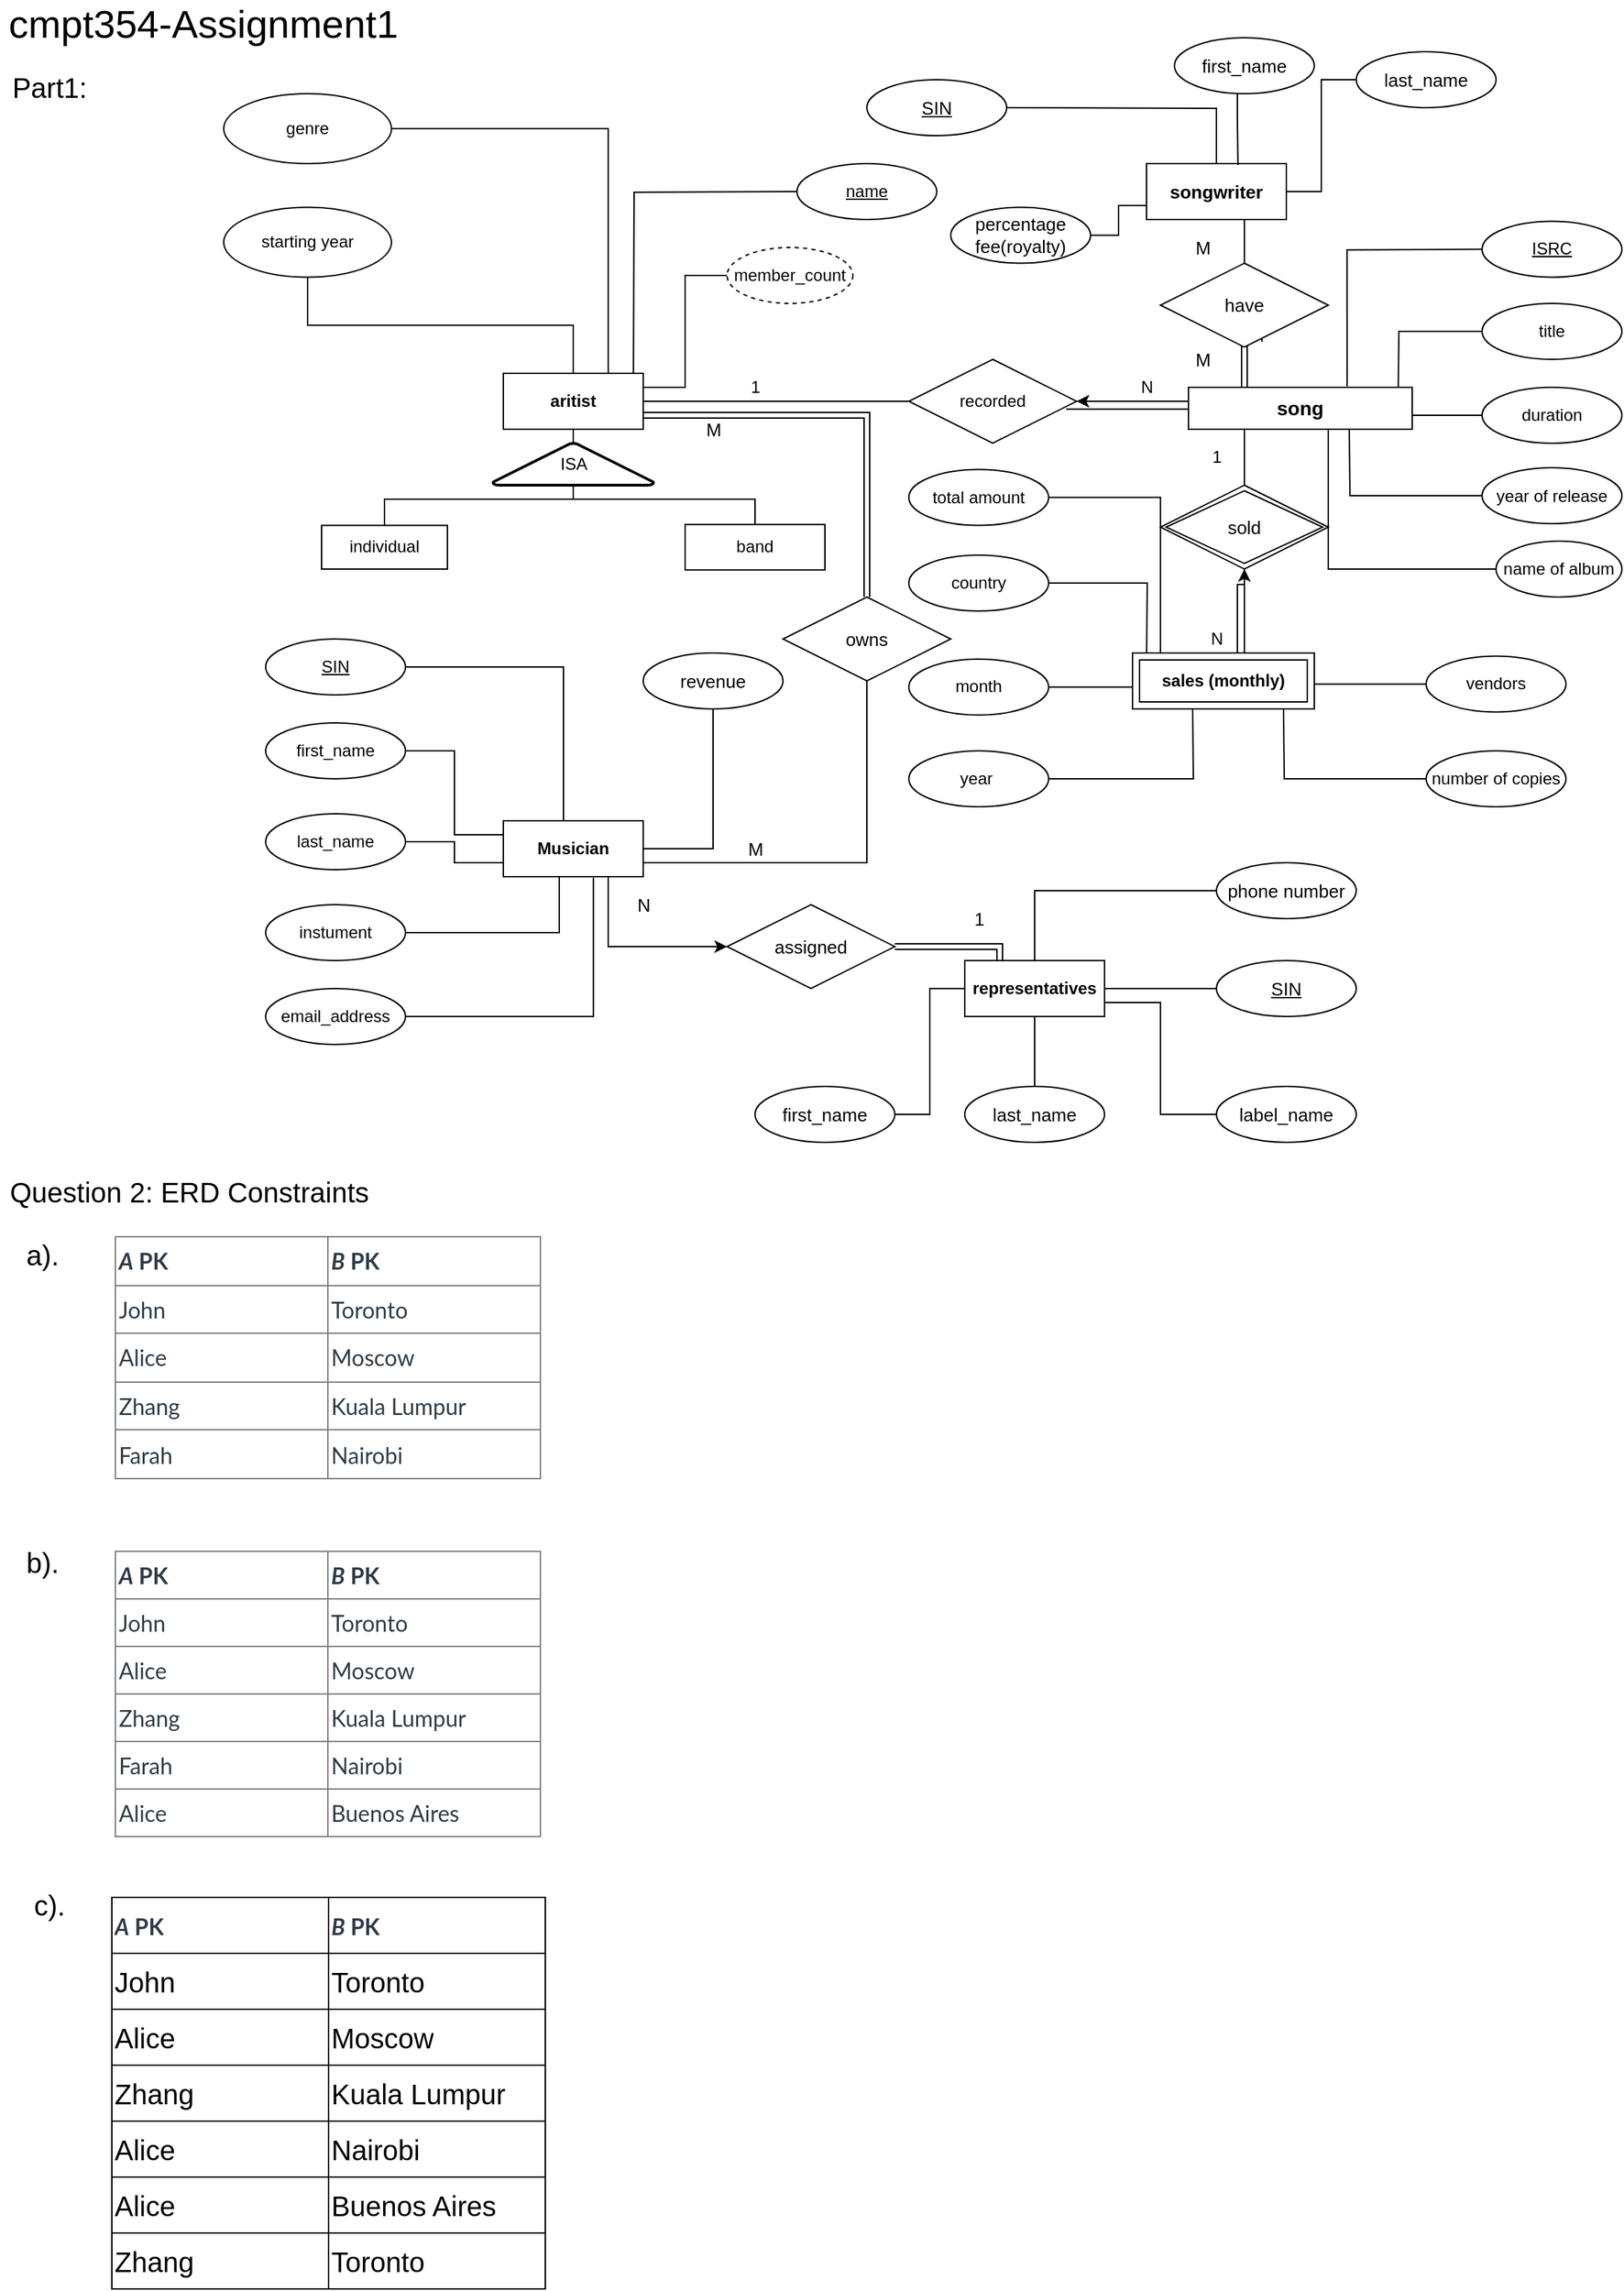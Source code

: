 <mxfile version="14.7.6" type="github">
  <diagram id="r_O1RaxWrrtH8uqQ30q3" name="Page-1">
    <mxGraphModel dx="1420" dy="620" grid="1" gridSize="10" guides="1" tooltips="1" connect="1" arrows="1" fold="1" page="0" pageScale="1" pageWidth="2339" pageHeight="3300" math="0" shadow="0">
      <root>
        <mxCell id="0" />
        <mxCell id="1" parent="0" />
        <mxCell id="qTKSmP5WqX47_2fig1QB-1" style="edgeStyle=orthogonalEdgeStyle;rounded=0;orthogonalLoop=1;jettySize=auto;html=1;exitX=0.5;exitY=1;exitDx=0;exitDy=0;endArrow=none;endFill=0;" edge="1" parent="1">
          <mxGeometry relative="1" as="geometry">
            <mxPoint x="570" y="140" as="sourcePoint" />
            <mxPoint x="453" y="280" as="targetPoint" />
          </mxGeometry>
        </mxCell>
        <mxCell id="ZQmBFMAHCiKAutRS2xqe-23" style="edgeStyle=orthogonalEdgeStyle;rounded=0;orthogonalLoop=1;jettySize=auto;html=1;exitX=0.5;exitY=1;exitDx=0;exitDy=0;entryX=0.5;entryY=0;entryDx=0;entryDy=0;endArrow=none;endFill=0;" parent="1" source="ZQmBFMAHCiKAutRS2xqe-4" target="ZQmBFMAHCiKAutRS2xqe-6" edge="1">
          <mxGeometry relative="1" as="geometry" />
        </mxCell>
        <mxCell id="ZQmBFMAHCiKAutRS2xqe-4" value="starting year" style="ellipse;whiteSpace=wrap;html=1;" parent="1" vertex="1">
          <mxGeometry x="160" y="151.25" width="120" height="50" as="geometry" />
        </mxCell>
        <mxCell id="ZQmBFMAHCiKAutRS2xqe-56" style="edgeStyle=orthogonalEdgeStyle;rounded=0;orthogonalLoop=1;jettySize=auto;html=1;entryX=0.75;entryY=0;entryDx=0;entryDy=0;endArrow=none;endFill=0;" parent="1" source="ZQmBFMAHCiKAutRS2xqe-5" target="ZQmBFMAHCiKAutRS2xqe-6" edge="1">
          <mxGeometry relative="1" as="geometry" />
        </mxCell>
        <mxCell id="ZQmBFMAHCiKAutRS2xqe-5" value="genre" style="ellipse;whiteSpace=wrap;html=1;" parent="1" vertex="1">
          <mxGeometry x="160" y="70" width="120" height="50" as="geometry" />
        </mxCell>
        <mxCell id="qTKSmP5WqX47_2fig1QB-36" style="edgeStyle=orthogonalEdgeStyle;rounded=0;orthogonalLoop=1;jettySize=auto;html=1;entryX=0;entryY=0.5;entryDx=0;entryDy=0;startArrow=none;startFill=0;endArrow=none;endFill=0;" edge="1" parent="1" source="ZQmBFMAHCiKAutRS2xqe-6" target="ZQmBFMAHCiKAutRS2xqe-8">
          <mxGeometry relative="1" as="geometry">
            <Array as="points">
              <mxPoint x="490" y="280" />
              <mxPoint x="490" y="200" />
            </Array>
          </mxGeometry>
        </mxCell>
        <mxCell id="qTKSmP5WqX47_2fig1QB-62" style="edgeStyle=orthogonalEdgeStyle;rounded=0;orthogonalLoop=1;jettySize=auto;html=1;entryX=0;entryY=0.5;entryDx=0;entryDy=0;startArrow=none;startFill=0;endArrow=none;endFill=0;" edge="1" parent="1" source="ZQmBFMAHCiKAutRS2xqe-6">
          <mxGeometry relative="1" as="geometry">
            <mxPoint x="650" y="290" as="targetPoint" />
          </mxGeometry>
        </mxCell>
        <mxCell id="ZQmBFMAHCiKAutRS2xqe-6" value="&lt;b&gt;aritist&lt;/b&gt;" style="whiteSpace=wrap;html=1;align=center;" parent="1" vertex="1">
          <mxGeometry x="360" y="270" width="100" height="40" as="geometry" />
        </mxCell>
        <mxCell id="ZQmBFMAHCiKAutRS2xqe-8" value="member_count" style="ellipse;whiteSpace=wrap;html=1;align=center;dashed=1;" parent="1" vertex="1">
          <mxGeometry x="520" y="180" width="90" height="40" as="geometry" />
        </mxCell>
        <mxCell id="ZQmBFMAHCiKAutRS2xqe-38" style="edgeStyle=orthogonalEdgeStyle;rounded=0;orthogonalLoop=1;jettySize=auto;html=1;exitX=0;exitY=0.5;exitDx=0;exitDy=0;endArrow=none;endFill=0;" parent="1" source="ZQmBFMAHCiKAutRS2xqe-17" edge="1">
          <mxGeometry relative="1" as="geometry">
            <mxPoint x="370" y="620" as="targetPoint" />
          </mxGeometry>
        </mxCell>
        <mxCell id="qTKSmP5WqX47_2fig1QB-56" style="edgeStyle=orthogonalEdgeStyle;rounded=0;orthogonalLoop=1;jettySize=auto;html=1;entryX=0.5;entryY=1;entryDx=0;entryDy=0;startArrow=none;startFill=0;endArrow=none;endFill=0;" edge="1" parent="1" source="ZQmBFMAHCiKAutRS2xqe-17" target="qTKSmP5WqX47_2fig1QB-257">
          <mxGeometry relative="1" as="geometry">
            <mxPoint x="547.5" y="540" as="targetPoint" />
            <Array as="points">
              <mxPoint x="510" y="610" />
            </Array>
          </mxGeometry>
        </mxCell>
        <mxCell id="qTKSmP5WqX47_2fig1QB-250" style="edgeStyle=orthogonalEdgeStyle;rounded=0;orthogonalLoop=1;jettySize=auto;html=1;exitX=1;exitY=0.75;exitDx=0;exitDy=0;entryX=0.5;entryY=1;entryDx=0;entryDy=0;fontSize=13;startArrow=none;startFill=0;endArrow=none;endFill=0;" edge="1" parent="1" source="ZQmBFMAHCiKAutRS2xqe-17" target="qTKSmP5WqX47_2fig1QB-249">
          <mxGeometry relative="1" as="geometry" />
        </mxCell>
        <mxCell id="ZQmBFMAHCiKAutRS2xqe-17" value="&lt;b&gt;Musician&lt;/b&gt;" style="whiteSpace=wrap;html=1;align=center;" parent="1" vertex="1">
          <mxGeometry x="360" y="590" width="100" height="40" as="geometry" />
        </mxCell>
        <mxCell id="ZQmBFMAHCiKAutRS2xqe-28" style="edgeStyle=orthogonalEdgeStyle;rounded=0;orthogonalLoop=1;jettySize=auto;html=1;exitX=1;exitY=0.5;exitDx=0;exitDy=0;endArrow=none;endFill=0;entryX=0.5;entryY=0;entryDx=0;entryDy=0;" parent="1" target="ZQmBFMAHCiKAutRS2xqe-17" edge="1">
          <mxGeometry relative="1" as="geometry">
            <mxPoint x="390" y="580" as="targetPoint" />
            <Array as="points">
              <mxPoint x="403" y="480" />
              <mxPoint x="403" y="590" />
            </Array>
            <mxPoint x="290" y="480" as="sourcePoint" />
          </mxGeometry>
        </mxCell>
        <mxCell id="ZQmBFMAHCiKAutRS2xqe-33" style="edgeStyle=orthogonalEdgeStyle;rounded=0;orthogonalLoop=1;jettySize=auto;html=1;exitX=1;exitY=0.5;exitDx=0;exitDy=0;endArrow=none;endFill=0;entryX=0;entryY=0.5;entryDx=0;entryDy=0;" parent="1" source="ZQmBFMAHCiKAutRS2xqe-29" target="ZQmBFMAHCiKAutRS2xqe-17" edge="1">
          <mxGeometry relative="1" as="geometry">
            <mxPoint x="350" y="610" as="targetPoint" />
            <Array as="points">
              <mxPoint x="325" y="540" />
              <mxPoint x="325" y="600" />
              <mxPoint x="360" y="600" />
            </Array>
          </mxGeometry>
        </mxCell>
        <mxCell id="ZQmBFMAHCiKAutRS2xqe-29" value="first_name" style="ellipse;whiteSpace=wrap;html=1;align=center;" parent="1" vertex="1">
          <mxGeometry x="190" y="520" width="100" height="40" as="geometry" />
        </mxCell>
        <mxCell id="ZQmBFMAHCiKAutRS2xqe-39" style="edgeStyle=orthogonalEdgeStyle;rounded=0;orthogonalLoop=1;jettySize=auto;html=1;endArrow=none;endFill=0;entryX=0;entryY=0.75;entryDx=0;entryDy=0;" parent="1" source="ZQmBFMAHCiKAutRS2xqe-30" target="ZQmBFMAHCiKAutRS2xqe-17" edge="1">
          <mxGeometry relative="1" as="geometry">
            <mxPoint x="320" y="640" as="targetPoint" />
          </mxGeometry>
        </mxCell>
        <mxCell id="ZQmBFMAHCiKAutRS2xqe-30" value="last_name" style="ellipse;whiteSpace=wrap;html=1;align=center;" parent="1" vertex="1">
          <mxGeometry x="190" y="585" width="100" height="40" as="geometry" />
        </mxCell>
        <mxCell id="ZQmBFMAHCiKAutRS2xqe-40" style="edgeStyle=orthogonalEdgeStyle;rounded=0;orthogonalLoop=1;jettySize=auto;html=1;entryX=0.4;entryY=1;entryDx=0;entryDy=0;entryPerimeter=0;endArrow=none;endFill=0;" parent="1" source="ZQmBFMAHCiKAutRS2xqe-31" target="ZQmBFMAHCiKAutRS2xqe-17" edge="1">
          <mxGeometry relative="1" as="geometry" />
        </mxCell>
        <mxCell id="ZQmBFMAHCiKAutRS2xqe-31" value="instument" style="ellipse;whiteSpace=wrap;html=1;align=center;" parent="1" vertex="1">
          <mxGeometry x="190" y="650" width="100" height="40" as="geometry" />
        </mxCell>
        <mxCell id="ZQmBFMAHCiKAutRS2xqe-41" style="rounded=0;orthogonalLoop=1;jettySize=auto;html=1;exitX=1;exitY=0.5;exitDx=0;exitDy=0;endArrow=none;endFill=0;entryX=0.644;entryY=1.02;entryDx=0;entryDy=0;entryPerimeter=0;edgeStyle=orthogonalEdgeStyle;" parent="1" source="ZQmBFMAHCiKAutRS2xqe-32" target="ZQmBFMAHCiKAutRS2xqe-17" edge="1">
          <mxGeometry relative="1" as="geometry">
            <mxPoint x="450" y="670" as="targetPoint" />
          </mxGeometry>
        </mxCell>
        <mxCell id="ZQmBFMAHCiKAutRS2xqe-32" value="email_address" style="ellipse;whiteSpace=wrap;html=1;align=center;" parent="1" vertex="1">
          <mxGeometry x="190" y="710" width="100" height="40" as="geometry" />
        </mxCell>
        <mxCell id="qTKSmP5WqX47_2fig1QB-7" value="SIN" style="ellipse;whiteSpace=wrap;html=1;align=center;fontStyle=4;" vertex="1" parent="1">
          <mxGeometry x="190" y="460" width="100" height="40" as="geometry" />
        </mxCell>
        <mxCell id="qTKSmP5WqX47_2fig1QB-9" value="name" style="ellipse;whiteSpace=wrap;html=1;align=center;fontStyle=4;" vertex="1" parent="1">
          <mxGeometry x="570" y="120" width="100" height="40" as="geometry" />
        </mxCell>
        <mxCell id="qTKSmP5WqX47_2fig1QB-10" style="edgeStyle=orthogonalEdgeStyle;rounded=0;orthogonalLoop=1;jettySize=auto;html=1;exitX=0.5;exitY=1;exitDx=0;exitDy=0;endArrow=none;endFill=0;" edge="1" parent="1">
          <mxGeometry relative="1" as="geometry">
            <mxPoint x="550" y="420" as="sourcePoint" />
            <mxPoint x="550" y="420" as="targetPoint" />
          </mxGeometry>
        </mxCell>
        <mxCell id="qTKSmP5WqX47_2fig1QB-37" style="edgeStyle=orthogonalEdgeStyle;rounded=0;orthogonalLoop=1;jettySize=auto;html=1;exitX=0.5;exitY=0;exitDx=0;exitDy=0;entryX=0.5;entryY=1;entryDx=0;entryDy=0;startArrow=none;startFill=0;endArrow=none;endFill=0;" edge="1" parent="1" source="qTKSmP5WqX47_2fig1QB-40" target="ZQmBFMAHCiKAutRS2xqe-6">
          <mxGeometry relative="1" as="geometry" />
        </mxCell>
        <mxCell id="qTKSmP5WqX47_2fig1QB-20" value="individual" style="whiteSpace=wrap;html=1;align=center;" vertex="1" parent="1">
          <mxGeometry x="230" y="378.75" width="90" height="31.25" as="geometry" />
        </mxCell>
        <mxCell id="qTKSmP5WqX47_2fig1QB-39" style="edgeStyle=orthogonalEdgeStyle;rounded=0;orthogonalLoop=1;jettySize=auto;html=1;exitX=0.5;exitY=0;exitDx=0;exitDy=0;startArrow=none;startFill=0;endArrow=none;endFill=0;" edge="1" parent="1" source="qTKSmP5WqX47_2fig1QB-21">
          <mxGeometry relative="1" as="geometry">
            <mxPoint x="410" y="310" as="targetPoint" />
            <Array as="points">
              <mxPoint x="540" y="360" />
              <mxPoint x="410" y="360" />
            </Array>
          </mxGeometry>
        </mxCell>
        <mxCell id="qTKSmP5WqX47_2fig1QB-21" value="band" style="whiteSpace=wrap;html=1;align=center;" vertex="1" parent="1">
          <mxGeometry x="490" y="378.13" width="100" height="32.5" as="geometry" />
        </mxCell>
        <mxCell id="qTKSmP5WqX47_2fig1QB-40" value="ISA" style="strokeWidth=2;html=1;shape=mxgraph.flowchart.extract_or_measurement;whiteSpace=wrap;" vertex="1" parent="1">
          <mxGeometry x="352.5" y="320" width="115" height="30" as="geometry" />
        </mxCell>
        <mxCell id="qTKSmP5WqX47_2fig1QB-41" value="" style="edgeStyle=orthogonalEdgeStyle;rounded=0;orthogonalLoop=1;jettySize=auto;html=1;exitX=0.5;exitY=0;exitDx=0;exitDy=0;entryX=0.5;entryY=1;entryDx=0;entryDy=0;startArrow=none;startFill=0;endArrow=none;endFill=0;" edge="1" parent="1" source="qTKSmP5WqX47_2fig1QB-20" target="qTKSmP5WqX47_2fig1QB-40">
          <mxGeometry relative="1" as="geometry">
            <mxPoint x="245" y="365" as="sourcePoint" />
            <mxPoint x="410" y="310" as="targetPoint" />
            <Array as="points">
              <mxPoint x="275" y="360" />
              <mxPoint x="410" y="360" />
            </Array>
          </mxGeometry>
        </mxCell>
        <mxCell id="qTKSmP5WqX47_2fig1QB-47" style="edgeStyle=orthogonalEdgeStyle;shape=link;rounded=0;orthogonalLoop=1;jettySize=auto;html=1;exitX=0.5;exitY=1;exitDx=0;exitDy=0;startArrow=none;startFill=0;endArrow=none;endFill=0;" edge="1" parent="1" source="qTKSmP5WqX47_2fig1QB-20" target="qTKSmP5WqX47_2fig1QB-20">
          <mxGeometry relative="1" as="geometry" />
        </mxCell>
        <mxCell id="qTKSmP5WqX47_2fig1QB-68" style="edgeStyle=orthogonalEdgeStyle;rounded=0;orthogonalLoop=1;jettySize=auto;html=1;entryX=1;entryY=0.5;entryDx=0;entryDy=0;startArrow=none;startFill=0;endArrow=classic;endFill=1;" edge="1" parent="1">
          <mxGeometry relative="1" as="geometry">
            <mxPoint x="860" y="290" as="sourcePoint" />
            <mxPoint x="770" y="290" as="targetPoint" />
            <Array as="points">
              <mxPoint x="860" y="290" />
              <mxPoint x="860" y="290" />
            </Array>
          </mxGeometry>
        </mxCell>
        <mxCell id="qTKSmP5WqX47_2fig1QB-167" style="edgeStyle=orthogonalEdgeStyle;rounded=0;orthogonalLoop=1;jettySize=auto;html=1;exitX=0;exitY=0.75;exitDx=0;exitDy=0;entryX=0.938;entryY=0.593;entryDx=0;entryDy=0;entryPerimeter=0;startArrow=none;startFill=0;endArrow=none;endFill=0;" edge="1" parent="1">
          <mxGeometry relative="1" as="geometry">
            <mxPoint x="860" y="297.5" as="sourcePoint" />
            <mxPoint x="762.56" y="295.58" as="targetPoint" />
            <Array as="points">
              <mxPoint x="860" y="296" />
            </Array>
          </mxGeometry>
        </mxCell>
        <mxCell id="qTKSmP5WqX47_2fig1QB-80" style="edgeStyle=orthogonalEdgeStyle;rounded=0;orthogonalLoop=1;jettySize=auto;html=1;exitX=0;exitY=0.5;exitDx=0;exitDy=0;entryX=0.709;entryY=-0.025;entryDx=0;entryDy=0;startArrow=none;startFill=0;endArrow=none;endFill=0;entryPerimeter=0;" edge="1" parent="1" target="qTKSmP5WqX47_2fig1QB-179">
          <mxGeometry relative="1" as="geometry">
            <mxPoint x="1060" y="181.25" as="sourcePoint" />
            <mxPoint x="965" y="260" as="targetPoint" />
          </mxGeometry>
        </mxCell>
        <mxCell id="qTKSmP5WqX47_2fig1QB-81" style="edgeStyle=orthogonalEdgeStyle;rounded=0;orthogonalLoop=1;jettySize=auto;html=1;startArrow=none;startFill=0;endArrow=none;endFill=0;" edge="1" parent="1" source="qTKSmP5WqX47_2fig1QB-65">
          <mxGeometry relative="1" as="geometry">
            <mxPoint x="1000" y="285" as="targetPoint" />
          </mxGeometry>
        </mxCell>
        <mxCell id="qTKSmP5WqX47_2fig1QB-65" value="title" style="ellipse;whiteSpace=wrap;html=1;align=center;" vertex="1" parent="1">
          <mxGeometry x="1060" y="220" width="100" height="40" as="geometry" />
        </mxCell>
        <mxCell id="qTKSmP5WqX47_2fig1QB-82" style="edgeStyle=orthogonalEdgeStyle;rounded=0;orthogonalLoop=1;jettySize=auto;html=1;exitX=0;exitY=0.5;exitDx=0;exitDy=0;entryX=1;entryY=1;entryDx=0;entryDy=0;startArrow=none;startFill=0;endArrow=none;endFill=0;entryPerimeter=0;" edge="1" parent="1" source="qTKSmP5WqX47_2fig1QB-75">
          <mxGeometry relative="1" as="geometry">
            <mxPoint x="1000" y="310" as="targetPoint" />
            <Array as="points">
              <mxPoint x="1000" y="300" />
            </Array>
          </mxGeometry>
        </mxCell>
        <mxCell id="qTKSmP5WqX47_2fig1QB-75" value="duration" style="ellipse;whiteSpace=wrap;html=1;align=center;" vertex="1" parent="1">
          <mxGeometry x="1060" y="280" width="100" height="40" as="geometry" />
        </mxCell>
        <mxCell id="qTKSmP5WqX47_2fig1QB-83" style="edgeStyle=orthogonalEdgeStyle;rounded=0;orthogonalLoop=1;jettySize=auto;html=1;entryX=0.75;entryY=1;entryDx=0;entryDy=0;startArrow=none;startFill=0;endArrow=none;endFill=0;" edge="1" parent="1" source="qTKSmP5WqX47_2fig1QB-76">
          <mxGeometry relative="1" as="geometry">
            <mxPoint x="965" y="310" as="targetPoint" />
          </mxGeometry>
        </mxCell>
        <mxCell id="qTKSmP5WqX47_2fig1QB-76" value="year of release" style="ellipse;whiteSpace=wrap;html=1;align=center;" vertex="1" parent="1">
          <mxGeometry x="1060" y="337.5" width="100" height="40" as="geometry" />
        </mxCell>
        <mxCell id="qTKSmP5WqX47_2fig1QB-84" style="edgeStyle=orthogonalEdgeStyle;rounded=0;orthogonalLoop=1;jettySize=auto;html=1;startArrow=none;startFill=0;endArrow=none;endFill=0;" edge="1" parent="1" source="qTKSmP5WqX47_2fig1QB-78">
          <mxGeometry relative="1" as="geometry">
            <mxPoint x="910" y="310" as="targetPoint" />
            <Array as="points">
              <mxPoint x="950" y="410" />
              <mxPoint x="950" y="310" />
            </Array>
          </mxGeometry>
        </mxCell>
        <mxCell id="qTKSmP5WqX47_2fig1QB-78" value="name of album" style="ellipse;whiteSpace=wrap;html=1;align=center;" vertex="1" parent="1">
          <mxGeometry x="1070" y="390" width="90" height="40" as="geometry" />
        </mxCell>
        <mxCell id="qTKSmP5WqX47_2fig1QB-87" style="edgeStyle=orthogonalEdgeStyle;rounded=0;orthogonalLoop=1;jettySize=auto;html=1;startArrow=none;startFill=0;endArrow=classic;endFill=1;" edge="1" parent="1" target="qTKSmP5WqX47_2fig1QB-263">
          <mxGeometry relative="1" as="geometry">
            <mxPoint x="885" y="470" as="sourcePoint" />
            <mxPoint x="885" y="430" as="targetPoint" />
            <Array as="points">
              <mxPoint x="885" y="421" />
              <mxPoint x="890" y="421" />
            </Array>
          </mxGeometry>
        </mxCell>
        <mxCell id="qTKSmP5WqX47_2fig1QB-100" style="edgeStyle=orthogonalEdgeStyle;rounded=0;orthogonalLoop=1;jettySize=auto;html=1;exitX=1;exitY=0.5;exitDx=0;exitDy=0;entryX=0;entryY=0.5;entryDx=0;entryDy=0;fontSize=12;startArrow=none;startFill=0;endArrow=none;endFill=0;" edge="1" parent="1" source="qTKSmP5WqX47_2fig1QB-161" target="qTKSmP5WqX47_2fig1QB-90">
          <mxGeometry relative="1" as="geometry">
            <mxPoint x="950" y="492.19" as="sourcePoint" />
            <Array as="points">
              <mxPoint x="940" y="492" />
            </Array>
          </mxGeometry>
        </mxCell>
        <mxCell id="qTKSmP5WqX47_2fig1QB-88" value="&lt;font style=&quot;font-size: 28px&quot;&gt;cmpt354-Assignment1&lt;/font&gt;" style="text;html=1;align=center;verticalAlign=middle;resizable=0;points=[];autosize=1;strokeColor=none;" vertex="1" parent="1">
          <mxGeometry y="10" width="290" height="20" as="geometry" />
        </mxCell>
        <mxCell id="qTKSmP5WqX47_2fig1QB-89" value="Part1:" style="text;html=1;align=center;verticalAlign=middle;resizable=0;points=[];autosize=1;strokeColor=none;strokeWidth=8;fontSize=20;fontStyle=0" vertex="1" parent="1">
          <mxGeometry y="50" width="70" height="30" as="geometry" />
        </mxCell>
        <mxCell id="qTKSmP5WqX47_2fig1QB-90" value="vendors" style="ellipse;whiteSpace=wrap;html=1;align=center;fontSize=12;strokeWidth=1;" vertex="1" parent="1">
          <mxGeometry x="1020" y="472.19" width="100" height="40" as="geometry" />
        </mxCell>
        <mxCell id="qTKSmP5WqX47_2fig1QB-103" style="edgeStyle=orthogonalEdgeStyle;rounded=0;orthogonalLoop=1;jettySize=auto;html=1;fontSize=12;startArrow=none;startFill=0;endArrow=none;endFill=0;" edge="1" parent="1" source="qTKSmP5WqX47_2fig1QB-91">
          <mxGeometry relative="1" as="geometry">
            <mxPoint x="918" y="510" as="targetPoint" />
          </mxGeometry>
        </mxCell>
        <mxCell id="qTKSmP5WqX47_2fig1QB-91" value="number of copies" style="ellipse;whiteSpace=wrap;html=1;align=center;fontSize=12;strokeWidth=1;" vertex="1" parent="1">
          <mxGeometry x="1020" y="540" width="100" height="40" as="geometry" />
        </mxCell>
        <mxCell id="qTKSmP5WqX47_2fig1QB-99" style="edgeStyle=orthogonalEdgeStyle;rounded=0;orthogonalLoop=1;jettySize=auto;html=1;fontSize=12;startArrow=none;startFill=0;endArrow=none;endFill=0;" edge="1" parent="1" source="qTKSmP5WqX47_2fig1QB-92">
          <mxGeometry relative="1" as="geometry">
            <mxPoint x="820" y="494.38" as="targetPoint" />
          </mxGeometry>
        </mxCell>
        <mxCell id="qTKSmP5WqX47_2fig1QB-92" value="month" style="ellipse;whiteSpace=wrap;html=1;align=center;fontSize=12;strokeWidth=1;" vertex="1" parent="1">
          <mxGeometry x="650" y="474.38" width="100" height="40" as="geometry" />
        </mxCell>
        <mxCell id="qTKSmP5WqX47_2fig1QB-102" style="edgeStyle=orthogonalEdgeStyle;rounded=0;orthogonalLoop=1;jettySize=auto;html=1;fontSize=12;startArrow=none;startFill=0;endArrow=none;endFill=0;" edge="1" parent="1" source="qTKSmP5WqX47_2fig1QB-93">
          <mxGeometry relative="1" as="geometry">
            <mxPoint x="853" y="510" as="targetPoint" />
          </mxGeometry>
        </mxCell>
        <mxCell id="qTKSmP5WqX47_2fig1QB-93" value="year&amp;nbsp;" style="ellipse;whiteSpace=wrap;html=1;align=center;fontSize=12;strokeWidth=1;" vertex="1" parent="1">
          <mxGeometry x="650" y="540" width="100" height="40" as="geometry" />
        </mxCell>
        <mxCell id="qTKSmP5WqX47_2fig1QB-105" style="edgeStyle=orthogonalEdgeStyle;rounded=0;orthogonalLoop=1;jettySize=auto;html=1;entryX=0;entryY=0.25;entryDx=0;entryDy=0;fontSize=12;startArrow=none;startFill=0;endArrow=none;endFill=0;" edge="1" parent="1" source="qTKSmP5WqX47_2fig1QB-104">
          <mxGeometry relative="1" as="geometry">
            <mxPoint x="820" y="481.095" as="targetPoint" />
          </mxGeometry>
        </mxCell>
        <mxCell id="qTKSmP5WqX47_2fig1QB-104" value="country" style="ellipse;whiteSpace=wrap;html=1;align=center;fontSize=12;strokeWidth=1;" vertex="1" parent="1">
          <mxGeometry x="650" y="400" width="100" height="40" as="geometry" />
        </mxCell>
        <mxCell id="qTKSmP5WqX47_2fig1QB-107" style="edgeStyle=orthogonalEdgeStyle;rounded=0;orthogonalLoop=1;jettySize=auto;html=1;entryX=0.25;entryY=0;entryDx=0;entryDy=0;fontSize=12;startArrow=none;startFill=0;endArrow=none;endFill=0;" edge="1" parent="1" source="qTKSmP5WqX47_2fig1QB-106">
          <mxGeometry relative="1" as="geometry">
            <mxPoint x="852.5" y="470" as="targetPoint" />
            <Array as="points">
              <mxPoint x="830" y="359" />
              <mxPoint x="830" y="470" />
            </Array>
          </mxGeometry>
        </mxCell>
        <mxCell id="qTKSmP5WqX47_2fig1QB-106" value="total amount" style="ellipse;whiteSpace=wrap;html=1;align=center;fontSize=12;strokeWidth=1;" vertex="1" parent="1">
          <mxGeometry x="650" y="338.75" width="100" height="40" as="geometry" />
        </mxCell>
        <mxCell id="qTKSmP5WqX47_2fig1QB-223" style="edgeStyle=orthogonalEdgeStyle;rounded=0;orthogonalLoop=1;jettySize=auto;html=1;exitX=1;exitY=0.5;exitDx=0;exitDy=0;entryX=0;entryY=0.5;entryDx=0;entryDy=0;fontSize=13;startArrow=none;startFill=0;endArrow=none;endFill=0;" edge="1" parent="1" source="qTKSmP5WqX47_2fig1QB-108">
          <mxGeometry relative="1" as="geometry">
            <mxPoint x="870" y="710" as="targetPoint" />
          </mxGeometry>
        </mxCell>
        <mxCell id="qTKSmP5WqX47_2fig1QB-231" style="edgeStyle=orthogonalEdgeStyle;rounded=0;orthogonalLoop=1;jettySize=auto;html=1;entryX=0.75;entryY=1;entryDx=0;entryDy=0;fontSize=13;startArrow=classic;startFill=1;endArrow=none;endFill=0;exitX=0;exitY=0.5;exitDx=0;exitDy=0;" edge="1" parent="1" source="qTKSmP5WqX47_2fig1QB-232" target="ZQmBFMAHCiKAutRS2xqe-17">
          <mxGeometry relative="1" as="geometry">
            <mxPoint x="490" y="660" as="sourcePoint" />
            <Array as="points">
              <mxPoint x="435" y="680" />
            </Array>
          </mxGeometry>
        </mxCell>
        <mxCell id="qTKSmP5WqX47_2fig1QB-234" style="edgeStyle=orthogonalEdgeStyle;rounded=0;orthogonalLoop=1;jettySize=auto;html=1;exitX=0.25;exitY=0;exitDx=0;exitDy=0;entryX=1;entryY=0.5;entryDx=0;entryDy=0;fontSize=13;startArrow=none;startFill=0;endArrow=none;endFill=0;shape=link;" edge="1" parent="1" source="qTKSmP5WqX47_2fig1QB-108" target="qTKSmP5WqX47_2fig1QB-232">
          <mxGeometry relative="1" as="geometry">
            <Array as="points">
              <mxPoint x="715" y="680" />
            </Array>
          </mxGeometry>
        </mxCell>
        <mxCell id="qTKSmP5WqX47_2fig1QB-108" value="&lt;b&gt;representatives&lt;/b&gt;" style="whiteSpace=wrap;html=1;align=center;fontSize=12;strokeWidth=1;" vertex="1" parent="1">
          <mxGeometry x="690" y="690" width="100" height="40" as="geometry" />
        </mxCell>
        <mxCell id="qTKSmP5WqX47_2fig1QB-109" value="Question 2: ERD Constraints&lt;br style=&quot;font-size: 20px;&quot;&gt;" style="text;html=1;align=center;verticalAlign=middle;resizable=0;points=[];autosize=1;strokeColor=none;fontSize=20;" vertex="1" parent="1">
          <mxGeometry y="840" width="270" height="30" as="geometry" />
        </mxCell>
        <mxCell id="qTKSmP5WqX47_2fig1QB-132" value="a)." style="text;html=1;align=center;verticalAlign=middle;resizable=0;points=[];autosize=1;strokeColor=none;fontSize=20;" vertex="1" parent="1">
          <mxGeometry x="10" y="885" width="40" height="30" as="geometry" />
        </mxCell>
        <mxCell id="qTKSmP5WqX47_2fig1QB-165" style="edgeStyle=orthogonalEdgeStyle;rounded=0;orthogonalLoop=1;jettySize=auto;html=1;startArrow=none;startFill=0;endArrow=none;endFill=0;exitX=0.5;exitY=0;exitDx=0;exitDy=0;entryX=0.107;entryY=1;entryDx=0;entryDy=0;entryPerimeter=0;" edge="1" parent="1" source="qTKSmP5WqX47_2fig1QB-161">
          <mxGeometry relative="1" as="geometry">
            <mxPoint x="874.98" y="310" as="targetPoint" />
            <mxPoint x="880" y="460" as="sourcePoint" />
            <Array as="points">
              <mxPoint x="890" y="470" />
              <mxPoint x="890" y="310" />
            </Array>
          </mxGeometry>
        </mxCell>
        <mxCell id="qTKSmP5WqX47_2fig1QB-161" value="&lt;b&gt;sales (monthly)&lt;/b&gt;" style="shape=ext;margin=3;double=1;whiteSpace=wrap;html=1;align=center;" vertex="1" parent="1">
          <mxGeometry x="810" y="470" width="130" height="40" as="geometry" />
        </mxCell>
        <mxCell id="qTKSmP5WqX47_2fig1QB-163" value="1" style="text;html=1;align=center;verticalAlign=middle;resizable=0;points=[];autosize=1;strokeColor=none;" vertex="1" parent="1">
          <mxGeometry x="530" y="270" width="20" height="20" as="geometry" />
        </mxCell>
        <mxCell id="qTKSmP5WqX47_2fig1QB-164" value="N" style="text;html=1;align=center;verticalAlign=middle;resizable=0;points=[];autosize=1;strokeColor=none;" vertex="1" parent="1">
          <mxGeometry x="810" y="270" width="20" height="20" as="geometry" />
        </mxCell>
        <mxCell id="qTKSmP5WqX47_2fig1QB-168" value="1" style="text;html=1;align=center;verticalAlign=middle;resizable=0;points=[];autosize=1;strokeColor=none;" vertex="1" parent="1">
          <mxGeometry x="860" y="320" width="20" height="20" as="geometry" />
        </mxCell>
        <mxCell id="qTKSmP5WqX47_2fig1QB-169" value="N" style="text;html=1;align=center;verticalAlign=middle;resizable=0;points=[];autosize=1;strokeColor=none;" vertex="1" parent="1">
          <mxGeometry x="860" y="450" width="20" height="20" as="geometry" />
        </mxCell>
        <mxCell id="qTKSmP5WqX47_2fig1QB-170" value="&lt;table border=&quot;1&quot; style=&quot;max-width: 100% ; background-color: rgb(255 , 255 , 255) ; border-collapse: collapse ; border-spacing: 0px ; color: rgb(45 , 59 , 69) ; font-family: &amp;#34;lato extended&amp;#34; , &amp;#34;lato&amp;#34; , &amp;#34;helvetica neue&amp;#34; , &amp;#34;helvetica&amp;#34; , &amp;#34;arial&amp;#34; , sans-serif ; font-size: 16px ; font-style: normal ; font-weight: 400 ; letter-spacing: normal ; text-transform: none ; word-spacing: 0px ; width: 304.889px ; height: 174px&quot;&gt;&lt;tbody&gt;&lt;tr style=&quot;height: 29px&quot;&gt;&lt;td style=&quot;padding: 2px ; width: 147.111px ; height: 29px&quot;&gt;&lt;strong style=&quot;font-weight: bold&quot;&gt;&lt;em style=&quot;font-style: italic&quot;&gt;A&lt;/em&gt;&lt;span&gt;&amp;nbsp;&lt;/span&gt;PK&lt;/strong&gt;&lt;/td&gt;&lt;td style=&quot;padding: 2px ; width: 147.111px ; height: 29px&quot;&gt;&lt;strong style=&quot;font-weight: bold&quot;&gt;&lt;em style=&quot;font-style: italic&quot;&gt;B&lt;/em&gt;&lt;span&gt;&amp;nbsp;&lt;/span&gt;PK&lt;/strong&gt;&lt;/td&gt;&lt;/tr&gt;&lt;tr style=&quot;height: 29px&quot;&gt;&lt;td style=&quot;padding: 2px ; width: 147.111px ; height: 29px&quot;&gt;John&lt;/td&gt;&lt;td style=&quot;padding: 2px ; width: 147.111px ; height: 29px&quot;&gt;Toronto&lt;/td&gt;&lt;/tr&gt;&lt;tr style=&quot;height: 29px&quot;&gt;&lt;td style=&quot;padding: 2px ; width: 147.111px ; height: 29px&quot;&gt;Alice&lt;/td&gt;&lt;td style=&quot;padding: 2px ; width: 147.111px ; height: 29px&quot;&gt;Moscow&lt;/td&gt;&lt;/tr&gt;&lt;tr style=&quot;height: 29px&quot;&gt;&lt;td style=&quot;padding: 2px ; width: 147.111px ; height: 29px&quot;&gt;Zhang&lt;/td&gt;&lt;td style=&quot;padding: 2px ; width: 147.111px ; height: 29px&quot;&gt;Kuala Lumpur&lt;/td&gt;&lt;/tr&gt;&lt;tr style=&quot;height: 29px&quot;&gt;&lt;td style=&quot;padding: 2px ; width: 147.111px ; height: 29px&quot;&gt;Farah&lt;/td&gt;&lt;td style=&quot;padding: 2px ; width: 147.111px ; height: 29px&quot;&gt;Nairobi&lt;/td&gt;&lt;/tr&gt;&lt;/tbody&gt;&lt;/table&gt;" style="text;whiteSpace=wrap;html=1;" vertex="1" parent="1">
          <mxGeometry x="80" y="880" width="330" height="190" as="geometry" />
        </mxCell>
        <mxCell id="qTKSmP5WqX47_2fig1QB-171" value="b)." style="text;html=1;align=center;verticalAlign=middle;resizable=0;points=[];autosize=1;strokeColor=none;fontSize=20;" vertex="1" parent="1">
          <mxGeometry x="10" y="1105" width="40" height="30" as="geometry" />
        </mxCell>
        <mxCell id="qTKSmP5WqX47_2fig1QB-173" value="&lt;table border=&quot;1&quot; style=&quot;max-width: 100% ; background-color: rgb(255 , 255 , 255) ; border-collapse: collapse ; border-spacing: 0px ; color: rgb(45 , 59 , 69) ; font-family: &amp;#34;lato extended&amp;#34; , &amp;#34;lato&amp;#34; , &amp;#34;helvetica neue&amp;#34; , &amp;#34;helvetica&amp;#34; , &amp;#34;arial&amp;#34; , sans-serif ; font-size: 16px ; font-style: normal ; font-weight: 400 ; letter-spacing: normal ; text-transform: none ; word-spacing: 0px ; width: 304.889px ; height: 174px&quot;&gt;&lt;tbody&gt;&lt;tr style=&quot;height: 29px&quot;&gt;&lt;td style=&quot;padding: 2px ; width: 147.111px ; height: 29px&quot;&gt;&lt;strong style=&quot;font-weight: bold&quot;&gt;&lt;em style=&quot;font-style: italic&quot;&gt;A&lt;/em&gt;&lt;span&gt;&amp;nbsp;&lt;/span&gt;PK&lt;/strong&gt;&lt;/td&gt;&lt;td style=&quot;padding: 2px ; width: 147.111px ; height: 29px&quot;&gt;&lt;strong style=&quot;font-weight: bold&quot;&gt;&lt;em style=&quot;font-style: italic&quot;&gt;B&lt;/em&gt;&lt;span&gt;&amp;nbsp;&lt;/span&gt;PK&lt;/strong&gt;&lt;/td&gt;&lt;/tr&gt;&lt;tr style=&quot;height: 29px&quot;&gt;&lt;td style=&quot;padding: 2px ; width: 147.111px ; height: 29px&quot;&gt;John&lt;/td&gt;&lt;td style=&quot;padding: 2px ; width: 147.111px ; height: 29px&quot;&gt;Toronto&lt;/td&gt;&lt;/tr&gt;&lt;tr style=&quot;height: 29px&quot;&gt;&lt;td style=&quot;padding: 2px ; width: 147.111px ; height: 29px&quot;&gt;Alice&lt;/td&gt;&lt;td style=&quot;padding: 2px ; width: 147.111px ; height: 29px&quot;&gt;Moscow&lt;/td&gt;&lt;/tr&gt;&lt;tr style=&quot;height: 29px&quot;&gt;&lt;td style=&quot;padding: 2px ; width: 147.111px ; height: 29px&quot;&gt;Zhang&lt;/td&gt;&lt;td style=&quot;padding: 2px ; width: 147.111px ; height: 29px&quot;&gt;Kuala Lumpur&lt;/td&gt;&lt;/tr&gt;&lt;tr style=&quot;height: 29px&quot;&gt;&lt;td style=&quot;padding: 2px ; width: 147.111px ; height: 29px&quot;&gt;Farah&lt;/td&gt;&lt;td style=&quot;padding: 2px ; width: 147.111px ; height: 29px&quot;&gt;Nairobi&lt;/td&gt;&lt;/tr&gt;&lt;tr style=&quot;height: 29px&quot;&gt;&lt;td style=&quot;padding: 2px ; width: 147.111px ; height: 29px&quot;&gt;Alice&lt;/td&gt;&lt;td style=&quot;padding: 2px ; width: 147.111px ; height: 29px&quot;&gt;Buenos Aires&lt;/td&gt;&lt;/tr&gt;&lt;/tbody&gt;&lt;/table&gt;" style="text;whiteSpace=wrap;html=1;fontSize=20;" vertex="1" parent="1">
          <mxGeometry x="80" y="1105" width="330" height="220" as="geometry" />
        </mxCell>
        <mxCell id="qTKSmP5WqX47_2fig1QB-174" value="c)." style="text;html=1;align=center;verticalAlign=middle;resizable=0;points=[];autosize=1;strokeColor=none;fontSize=20;" vertex="1" parent="1">
          <mxGeometry x="15" y="1350" width="40" height="30" as="geometry" />
        </mxCell>
        <mxCell id="qTKSmP5WqX47_2fig1QB-260" style="edgeStyle=orthogonalEdgeStyle;rounded=0;orthogonalLoop=1;jettySize=auto;html=1;exitX=0.25;exitY=0;exitDx=0;exitDy=0;entryX=0.588;entryY=0.937;entryDx=0;entryDy=0;entryPerimeter=0;fontSize=13;startArrow=none;startFill=0;endArrow=none;endFill=0;shape=link;" edge="1" parent="1" source="qTKSmP5WqX47_2fig1QB-179" target="qTKSmP5WqX47_2fig1QB-253">
          <mxGeometry relative="1" as="geometry">
            <Array as="points">
              <mxPoint x="890" y="236" />
            </Array>
          </mxGeometry>
        </mxCell>
        <mxCell id="qTKSmP5WqX47_2fig1QB-179" value="&lt;b&gt;song&lt;/b&gt;" style="whiteSpace=wrap;html=1;align=center;fontSize=14;" vertex="1" parent="1">
          <mxGeometry x="850" y="280" width="160" height="30" as="geometry" />
        </mxCell>
        <mxCell id="qTKSmP5WqX47_2fig1QB-180" value="ISRC" style="ellipse;whiteSpace=wrap;html=1;align=center;fontStyle=4;fontSize=12;" vertex="1" parent="1">
          <mxGeometry x="1060" y="161.25" width="100" height="40" as="geometry" />
        </mxCell>
        <mxCell id="qTKSmP5WqX47_2fig1QB-181" value="recorded" style="shape=rhombus;perimeter=rhombusPerimeter;whiteSpace=wrap;html=1;align=center;fontSize=12;" vertex="1" parent="1">
          <mxGeometry x="650" y="260" width="120" height="60" as="geometry" />
        </mxCell>
        <mxCell id="qTKSmP5WqX47_2fig1QB-197" value="" style="shape=table;html=1;whiteSpace=wrap;startSize=0;container=1;collapsible=0;childLayout=tableLayout;" vertex="1" parent="1">
          <mxGeometry x="80" y="1360" width="310" height="280" as="geometry" />
        </mxCell>
        <mxCell id="qTKSmP5WqX47_2fig1QB-198" value="" style="shape=partialRectangle;html=1;whiteSpace=wrap;collapsible=0;dropTarget=0;pointerEvents=0;fillColor=none;top=0;left=0;bottom=0;right=0;points=[[0,0.5],[1,0.5]];portConstraint=eastwest;" vertex="1" parent="qTKSmP5WqX47_2fig1QB-197">
          <mxGeometry width="310" height="40" as="geometry" />
        </mxCell>
        <mxCell id="qTKSmP5WqX47_2fig1QB-199" value="&lt;strong style=&quot;color: rgb(45 , 59 , 69) ; font-family: &amp;#34;lato extended&amp;#34; , &amp;#34;lato&amp;#34; , &amp;#34;helvetica neue&amp;#34; , &amp;#34;helvetica&amp;#34; , &amp;#34;arial&amp;#34; , sans-serif ; font-size: 16px&quot;&gt;&lt;em&gt;A&lt;/em&gt;&amp;nbsp;PK&lt;/strong&gt;" style="shape=partialRectangle;html=1;whiteSpace=wrap;connectable=0;overflow=hidden;fillColor=none;top=0;left=0;bottom=0;right=0;align=left;" vertex="1" parent="qTKSmP5WqX47_2fig1QB-198">
          <mxGeometry width="155" height="40" as="geometry" />
        </mxCell>
        <mxCell id="qTKSmP5WqX47_2fig1QB-200" value="&lt;div&gt;&lt;strong style=&quot;color: rgb(45 , 59 , 69) ; font-family: &amp;#34;lato extended&amp;#34; , &amp;#34;lato&amp;#34; , &amp;#34;helvetica neue&amp;#34; , &amp;#34;helvetica&amp;#34; , &amp;#34;arial&amp;#34; , sans-serif ; font-size: 16px&quot;&gt;&lt;em&gt;B&lt;/em&gt;&amp;nbsp;PK&lt;/strong&gt;&lt;/div&gt;" style="shape=partialRectangle;html=1;whiteSpace=wrap;connectable=0;overflow=hidden;fillColor=none;top=0;left=0;bottom=0;right=0;align=left;" vertex="1" parent="qTKSmP5WqX47_2fig1QB-198">
          <mxGeometry x="155" width="155" height="40" as="geometry" />
        </mxCell>
        <mxCell id="qTKSmP5WqX47_2fig1QB-201" value="" style="shape=partialRectangle;html=1;whiteSpace=wrap;collapsible=0;dropTarget=0;pointerEvents=0;fillColor=none;top=0;left=0;bottom=0;right=0;points=[[0,0.5],[1,0.5]];portConstraint=eastwest;" vertex="1" parent="qTKSmP5WqX47_2fig1QB-197">
          <mxGeometry y="40" width="310" height="40" as="geometry" />
        </mxCell>
        <mxCell id="qTKSmP5WqX47_2fig1QB-202" value="&lt;font style=&quot;font-size: 20px&quot;&gt;John&lt;/font&gt;" style="shape=partialRectangle;html=1;whiteSpace=wrap;connectable=0;overflow=hidden;fillColor=none;top=0;left=0;bottom=0;right=0;align=left;" vertex="1" parent="qTKSmP5WqX47_2fig1QB-201">
          <mxGeometry width="155" height="40" as="geometry" />
        </mxCell>
        <mxCell id="qTKSmP5WqX47_2fig1QB-203" value="&lt;font style=&quot;font-size: 20px&quot;&gt;Toronto&lt;/font&gt;" style="shape=partialRectangle;html=1;whiteSpace=wrap;connectable=0;overflow=hidden;fillColor=none;top=0;left=0;bottom=0;right=0;fontSize=13;align=left;" vertex="1" parent="qTKSmP5WqX47_2fig1QB-201">
          <mxGeometry x="155" width="155" height="40" as="geometry" />
        </mxCell>
        <mxCell id="qTKSmP5WqX47_2fig1QB-204" value="" style="shape=partialRectangle;html=1;whiteSpace=wrap;collapsible=0;dropTarget=0;pointerEvents=0;fillColor=none;top=0;left=0;bottom=0;right=0;points=[[0,0.5],[1,0.5]];portConstraint=eastwest;" vertex="1" parent="qTKSmP5WqX47_2fig1QB-197">
          <mxGeometry y="80" width="310" height="40" as="geometry" />
        </mxCell>
        <mxCell id="qTKSmP5WqX47_2fig1QB-205" value="&lt;font style=&quot;font-size: 20px&quot;&gt;Alice&lt;/font&gt;" style="shape=partialRectangle;html=1;whiteSpace=wrap;connectable=0;overflow=hidden;fillColor=none;top=0;left=0;bottom=0;right=0;align=left;" vertex="1" parent="qTKSmP5WqX47_2fig1QB-204">
          <mxGeometry width="155" height="40" as="geometry" />
        </mxCell>
        <mxCell id="qTKSmP5WqX47_2fig1QB-206" value="&lt;font style=&quot;font-size: 20px&quot;&gt;Moscow&lt;/font&gt;" style="shape=partialRectangle;html=1;whiteSpace=wrap;connectable=0;overflow=hidden;fillColor=none;top=0;left=0;bottom=0;right=0;align=left;" vertex="1" parent="qTKSmP5WqX47_2fig1QB-204">
          <mxGeometry x="155" width="155" height="40" as="geometry" />
        </mxCell>
        <mxCell id="qTKSmP5WqX47_2fig1QB-207" value="" style="shape=partialRectangle;html=1;whiteSpace=wrap;collapsible=0;dropTarget=0;pointerEvents=0;fillColor=none;top=0;left=0;bottom=0;right=0;points=[[0,0.5],[1,0.5]];portConstraint=eastwest;" vertex="1" parent="qTKSmP5WqX47_2fig1QB-197">
          <mxGeometry y="120" width="310" height="40" as="geometry" />
        </mxCell>
        <mxCell id="qTKSmP5WqX47_2fig1QB-208" value="&lt;font style=&quot;font-size: 20px&quot;&gt;Zhang&lt;/font&gt;" style="shape=partialRectangle;html=1;whiteSpace=wrap;connectable=0;overflow=hidden;fillColor=none;top=0;left=0;bottom=0;right=0;align=left;" vertex="1" parent="qTKSmP5WqX47_2fig1QB-207">
          <mxGeometry width="155" height="40" as="geometry" />
        </mxCell>
        <mxCell id="qTKSmP5WqX47_2fig1QB-209" value="&lt;font style=&quot;font-size: 20px&quot;&gt;Kuala Lumpur&lt;/font&gt;" style="shape=partialRectangle;html=1;whiteSpace=wrap;connectable=0;overflow=hidden;fillColor=none;top=0;left=0;bottom=0;right=0;align=left;" vertex="1" parent="qTKSmP5WqX47_2fig1QB-207">
          <mxGeometry x="155" width="155" height="40" as="geometry" />
        </mxCell>
        <mxCell id="qTKSmP5WqX47_2fig1QB-210" value="" style="shape=partialRectangle;html=1;whiteSpace=wrap;collapsible=0;dropTarget=0;pointerEvents=0;fillColor=none;top=0;left=0;bottom=0;right=0;points=[[0,0.5],[1,0.5]];portConstraint=eastwest;" vertex="1" parent="qTKSmP5WqX47_2fig1QB-197">
          <mxGeometry y="160" width="310" height="40" as="geometry" />
        </mxCell>
        <mxCell id="qTKSmP5WqX47_2fig1QB-211" value="&lt;font style=&quot;font-size: 20px&quot;&gt;Alice&lt;/font&gt;" style="shape=partialRectangle;html=1;whiteSpace=wrap;connectable=0;overflow=hidden;fillColor=none;top=0;left=0;bottom=0;right=0;align=left;" vertex="1" parent="qTKSmP5WqX47_2fig1QB-210">
          <mxGeometry width="155" height="40" as="geometry" />
        </mxCell>
        <mxCell id="qTKSmP5WqX47_2fig1QB-212" value="&lt;font style=&quot;font-size: 20px&quot;&gt;Nairobi&lt;/font&gt;" style="shape=partialRectangle;html=1;whiteSpace=wrap;connectable=0;overflow=hidden;fillColor=none;top=0;left=0;bottom=0;right=0;align=left;" vertex="1" parent="qTKSmP5WqX47_2fig1QB-210">
          <mxGeometry x="155" width="155" height="40" as="geometry" />
        </mxCell>
        <mxCell id="qTKSmP5WqX47_2fig1QB-213" value="" style="shape=partialRectangle;html=1;whiteSpace=wrap;collapsible=0;dropTarget=0;pointerEvents=0;fillColor=none;top=0;left=0;bottom=0;right=0;points=[[0,0.5],[1,0.5]];portConstraint=eastwest;" vertex="1" parent="qTKSmP5WqX47_2fig1QB-197">
          <mxGeometry y="200" width="310" height="40" as="geometry" />
        </mxCell>
        <mxCell id="qTKSmP5WqX47_2fig1QB-214" value="&lt;font style=&quot;font-size: 20px&quot;&gt;Alice&lt;/font&gt;" style="shape=partialRectangle;html=1;whiteSpace=wrap;connectable=0;overflow=hidden;fillColor=none;top=0;left=0;bottom=0;right=0;align=left;" vertex="1" parent="qTKSmP5WqX47_2fig1QB-213">
          <mxGeometry width="155" height="40" as="geometry" />
        </mxCell>
        <mxCell id="qTKSmP5WqX47_2fig1QB-215" value="&lt;font style=&quot;font-size: 20px&quot;&gt;Buenos Aires&lt;/font&gt;" style="shape=partialRectangle;html=1;whiteSpace=wrap;connectable=0;overflow=hidden;fillColor=none;top=0;left=0;bottom=0;right=0;align=left;" vertex="1" parent="qTKSmP5WqX47_2fig1QB-213">
          <mxGeometry x="155" width="155" height="40" as="geometry" />
        </mxCell>
        <mxCell id="qTKSmP5WqX47_2fig1QB-216" value="" style="shape=partialRectangle;html=1;whiteSpace=wrap;collapsible=0;dropTarget=0;pointerEvents=0;fillColor=none;top=0;left=0;bottom=0;right=0;points=[[0,0.5],[1,0.5]];portConstraint=eastwest;" vertex="1" parent="qTKSmP5WqX47_2fig1QB-197">
          <mxGeometry y="240" width="310" height="40" as="geometry" />
        </mxCell>
        <mxCell id="qTKSmP5WqX47_2fig1QB-217" value="&lt;font style=&quot;font-size: 20px&quot;&gt;Zhang&lt;/font&gt;" style="shape=partialRectangle;html=1;whiteSpace=wrap;connectable=0;overflow=hidden;fillColor=none;top=0;left=0;bottom=0;right=0;align=left;" vertex="1" parent="qTKSmP5WqX47_2fig1QB-216">
          <mxGeometry width="155" height="40" as="geometry" />
        </mxCell>
        <mxCell id="qTKSmP5WqX47_2fig1QB-218" value="&lt;font style=&quot;font-size: 20px&quot;&gt;Toronto&lt;/font&gt;" style="shape=partialRectangle;html=1;whiteSpace=wrap;connectable=0;overflow=hidden;fillColor=none;top=0;left=0;bottom=0;right=0;align=left;" vertex="1" parent="qTKSmP5WqX47_2fig1QB-216">
          <mxGeometry x="155" width="155" height="40" as="geometry" />
        </mxCell>
        <mxCell id="qTKSmP5WqX47_2fig1QB-224" style="edgeStyle=orthogonalEdgeStyle;rounded=0;orthogonalLoop=1;jettySize=auto;html=1;exitX=0;exitY=0.5;exitDx=0;exitDy=0;fontSize=13;startArrow=none;startFill=0;endArrow=none;endFill=0;entryX=1;entryY=0.75;entryDx=0;entryDy=0;" edge="1" parent="1" source="qTKSmP5WqX47_2fig1QB-220" target="qTKSmP5WqX47_2fig1QB-108">
          <mxGeometry relative="1" as="geometry">
            <mxPoint x="800" y="720" as="targetPoint" />
          </mxGeometry>
        </mxCell>
        <mxCell id="qTKSmP5WqX47_2fig1QB-220" value="label_name" style="ellipse;whiteSpace=wrap;html=1;align=center;fontSize=13;" vertex="1" parent="1">
          <mxGeometry x="870" y="780" width="100" height="40" as="geometry" />
        </mxCell>
        <mxCell id="qTKSmP5WqX47_2fig1QB-226" style="edgeStyle=orthogonalEdgeStyle;rounded=0;orthogonalLoop=1;jettySize=auto;html=1;entryX=0;entryY=0.5;entryDx=0;entryDy=0;fontSize=13;startArrow=none;startFill=0;endArrow=none;endFill=0;" edge="1" parent="1" source="qTKSmP5WqX47_2fig1QB-221" target="qTKSmP5WqX47_2fig1QB-108">
          <mxGeometry relative="1" as="geometry" />
        </mxCell>
        <mxCell id="qTKSmP5WqX47_2fig1QB-221" value="first_name" style="ellipse;whiteSpace=wrap;html=1;align=center;fontSize=13;" vertex="1" parent="1">
          <mxGeometry x="540" y="780" width="100" height="40" as="geometry" />
        </mxCell>
        <mxCell id="qTKSmP5WqX47_2fig1QB-225" style="edgeStyle=orthogonalEdgeStyle;rounded=0;orthogonalLoop=1;jettySize=auto;html=1;exitX=0.5;exitY=0;exitDx=0;exitDy=0;entryX=0.5;entryY=1;entryDx=0;entryDy=0;fontSize=13;startArrow=none;startFill=0;endArrow=none;endFill=0;" edge="1" parent="1" source="qTKSmP5WqX47_2fig1QB-222" target="qTKSmP5WqX47_2fig1QB-108">
          <mxGeometry relative="1" as="geometry" />
        </mxCell>
        <mxCell id="qTKSmP5WqX47_2fig1QB-222" value="last_name" style="ellipse;whiteSpace=wrap;html=1;align=center;fontSize=13;" vertex="1" parent="1">
          <mxGeometry x="690" y="780" width="100" height="40" as="geometry" />
        </mxCell>
        <mxCell id="qTKSmP5WqX47_2fig1QB-227" value="SIN" style="ellipse;whiteSpace=wrap;html=1;align=center;fontStyle=4;fontSize=13;" vertex="1" parent="1">
          <mxGeometry x="870" y="690" width="100" height="40" as="geometry" />
        </mxCell>
        <mxCell id="qTKSmP5WqX47_2fig1QB-229" style="edgeStyle=orthogonalEdgeStyle;rounded=0;orthogonalLoop=1;jettySize=auto;html=1;entryX=0.5;entryY=0;entryDx=0;entryDy=0;fontSize=13;startArrow=none;startFill=0;endArrow=none;endFill=0;" edge="1" parent="1" source="qTKSmP5WqX47_2fig1QB-228" target="qTKSmP5WqX47_2fig1QB-108">
          <mxGeometry relative="1" as="geometry" />
        </mxCell>
        <mxCell id="qTKSmP5WqX47_2fig1QB-228" value="phone number" style="ellipse;whiteSpace=wrap;html=1;align=center;fontSize=13;" vertex="1" parent="1">
          <mxGeometry x="870" y="620" width="100" height="40" as="geometry" />
        </mxCell>
        <mxCell id="qTKSmP5WqX47_2fig1QB-232" value="assigned" style="shape=rhombus;perimeter=rhombusPerimeter;whiteSpace=wrap;html=1;align=center;fontSize=13;" vertex="1" parent="1">
          <mxGeometry x="520" y="650" width="120" height="60" as="geometry" />
        </mxCell>
        <mxCell id="qTKSmP5WqX47_2fig1QB-262" style="edgeStyle=orthogonalEdgeStyle;rounded=0;orthogonalLoop=1;jettySize=auto;html=1;exitX=0.5;exitY=1;exitDx=0;exitDy=0;entryX=0.5;entryY=0;entryDx=0;entryDy=0;fontSize=13;startArrow=none;startFill=0;endArrow=none;endFill=0;" edge="1" parent="1" source="qTKSmP5WqX47_2fig1QB-235" target="qTKSmP5WqX47_2fig1QB-253">
          <mxGeometry relative="1" as="geometry" />
        </mxCell>
        <mxCell id="qTKSmP5WqX47_2fig1QB-235" value="&lt;b&gt;songwriter&lt;/b&gt;" style="whiteSpace=wrap;html=1;align=center;fontSize=13;" vertex="1" parent="1">
          <mxGeometry x="820" y="120" width="100" height="40" as="geometry" />
        </mxCell>
        <mxCell id="qTKSmP5WqX47_2fig1QB-246" style="edgeStyle=orthogonalEdgeStyle;rounded=0;orthogonalLoop=1;jettySize=auto;html=1;entryX=1;entryY=0.5;entryDx=0;entryDy=0;fontSize=13;startArrow=none;startFill=0;endArrow=none;endFill=0;" edge="1" parent="1" source="qTKSmP5WqX47_2fig1QB-238" target="qTKSmP5WqX47_2fig1QB-235">
          <mxGeometry relative="1" as="geometry" />
        </mxCell>
        <mxCell id="qTKSmP5WqX47_2fig1QB-238" value="last_name" style="ellipse;whiteSpace=wrap;html=1;align=center;fontSize=13;" vertex="1" parent="1">
          <mxGeometry x="970" y="40" width="100" height="40" as="geometry" />
        </mxCell>
        <mxCell id="qTKSmP5WqX47_2fig1QB-243" style="edgeStyle=orthogonalEdgeStyle;rounded=0;orthogonalLoop=1;jettySize=auto;html=1;entryX=0.654;entryY=0.025;entryDx=0;entryDy=0;entryPerimeter=0;fontSize=13;startArrow=none;startFill=0;endArrow=none;endFill=0;" edge="1" parent="1" source="qTKSmP5WqX47_2fig1QB-239" target="qTKSmP5WqX47_2fig1QB-235">
          <mxGeometry relative="1" as="geometry">
            <Array as="points">
              <mxPoint x="885" y="90" />
              <mxPoint x="885" y="90" />
            </Array>
          </mxGeometry>
        </mxCell>
        <mxCell id="qTKSmP5WqX47_2fig1QB-239" value="first_name" style="ellipse;whiteSpace=wrap;html=1;align=center;fontSize=13;" vertex="1" parent="1">
          <mxGeometry x="840" y="30" width="100" height="40" as="geometry" />
        </mxCell>
        <mxCell id="qTKSmP5WqX47_2fig1QB-242" style="edgeStyle=orthogonalEdgeStyle;rounded=0;orthogonalLoop=1;jettySize=auto;html=1;exitX=0.5;exitY=1;exitDx=0;exitDy=0;fontSize=13;startArrow=none;startFill=0;endArrow=none;endFill=0;" edge="1" parent="1" target="qTKSmP5WqX47_2fig1QB-235">
          <mxGeometry relative="1" as="geometry">
            <mxPoint x="710" y="80" as="sourcePoint" />
          </mxGeometry>
        </mxCell>
        <mxCell id="qTKSmP5WqX47_2fig1QB-247" style="edgeStyle=orthogonalEdgeStyle;rounded=0;orthogonalLoop=1;jettySize=auto;html=1;entryX=0;entryY=0.75;entryDx=0;entryDy=0;fontSize=13;startArrow=none;startFill=0;endArrow=none;endFill=0;" edge="1" parent="1" source="qTKSmP5WqX47_2fig1QB-241" target="qTKSmP5WqX47_2fig1QB-235">
          <mxGeometry relative="1" as="geometry">
            <Array as="points">
              <mxPoint x="800" y="171" />
              <mxPoint x="800" y="150" />
            </Array>
          </mxGeometry>
        </mxCell>
        <mxCell id="qTKSmP5WqX47_2fig1QB-241" value="percentage fee(royalty)" style="ellipse;whiteSpace=wrap;html=1;align=center;fontSize=13;" vertex="1" parent="1">
          <mxGeometry x="680" y="151.25" width="100" height="40" as="geometry" />
        </mxCell>
        <mxCell id="qTKSmP5WqX47_2fig1QB-248" value="SIN" style="ellipse;whiteSpace=wrap;html=1;align=center;fontStyle=4;fontSize=13;" vertex="1" parent="1">
          <mxGeometry x="620" y="60" width="100" height="40" as="geometry" />
        </mxCell>
        <mxCell id="qTKSmP5WqX47_2fig1QB-251" style="edgeStyle=orthogonalEdgeStyle;rounded=0;orthogonalLoop=1;jettySize=auto;html=1;exitX=0.5;exitY=0;exitDx=0;exitDy=0;entryX=1;entryY=0.75;entryDx=0;entryDy=0;fontSize=13;startArrow=none;startFill=0;endArrow=none;endFill=0;shape=link;" edge="1" parent="1" source="qTKSmP5WqX47_2fig1QB-249" target="ZQmBFMAHCiKAutRS2xqe-6">
          <mxGeometry relative="1" as="geometry" />
        </mxCell>
        <mxCell id="qTKSmP5WqX47_2fig1QB-249" value="owns" style="shape=rhombus;perimeter=rhombusPerimeter;whiteSpace=wrap;html=1;align=center;fontSize=13;" vertex="1" parent="1">
          <mxGeometry x="560" y="430" width="120" height="60" as="geometry" />
        </mxCell>
        <mxCell id="qTKSmP5WqX47_2fig1QB-253" value="have" style="shape=rhombus;perimeter=rhombusPerimeter;whiteSpace=wrap;html=1;align=center;fontSize=13;" vertex="1" parent="1">
          <mxGeometry x="830" y="191.25" width="120" height="60" as="geometry" />
        </mxCell>
        <mxCell id="qTKSmP5WqX47_2fig1QB-257" value="revenue" style="ellipse;whiteSpace=wrap;html=1;align=center;fontSize=13;" vertex="1" parent="1">
          <mxGeometry x="460" y="470" width="100" height="40" as="geometry" />
        </mxCell>
        <mxCell id="qTKSmP5WqX47_2fig1QB-263" value="sold" style="shape=rhombus;double=1;perimeter=rhombusPerimeter;whiteSpace=wrap;html=1;align=center;fontSize=13;" vertex="1" parent="1">
          <mxGeometry x="830" y="350" width="120" height="60" as="geometry" />
        </mxCell>
        <mxCell id="qTKSmP5WqX47_2fig1QB-264" value="M" style="text;html=1;align=center;verticalAlign=middle;resizable=0;points=[];autosize=1;strokeColor=none;fontSize=13;" vertex="1" parent="1">
          <mxGeometry x="495" y="300" width="30" height="20" as="geometry" />
        </mxCell>
        <mxCell id="qTKSmP5WqX47_2fig1QB-265" value="M" style="text;html=1;align=center;verticalAlign=middle;resizable=0;points=[];autosize=1;strokeColor=none;fontSize=13;" vertex="1" parent="1">
          <mxGeometry x="525" y="600" width="30" height="20" as="geometry" />
        </mxCell>
        <mxCell id="qTKSmP5WqX47_2fig1QB-267" value="N" style="text;html=1;align=center;verticalAlign=middle;resizable=0;points=[];autosize=1;strokeColor=none;fontSize=13;" vertex="1" parent="1">
          <mxGeometry x="445" y="640" width="30" height="20" as="geometry" />
        </mxCell>
        <mxCell id="qTKSmP5WqX47_2fig1QB-268" value="1" style="text;html=1;align=center;verticalAlign=middle;resizable=0;points=[];autosize=1;strokeColor=none;fontSize=13;" vertex="1" parent="1">
          <mxGeometry x="690" y="650" width="20" height="20" as="geometry" />
        </mxCell>
        <mxCell id="qTKSmP5WqX47_2fig1QB-269" value="M" style="text;html=1;align=center;verticalAlign=middle;resizable=0;points=[];autosize=1;strokeColor=none;fontSize=13;" vertex="1" parent="1">
          <mxGeometry x="845" y="170" width="30" height="20" as="geometry" />
        </mxCell>
        <mxCell id="qTKSmP5WqX47_2fig1QB-270" value="M" style="text;html=1;align=center;verticalAlign=middle;resizable=0;points=[];autosize=1;strokeColor=none;fontSize=13;" vertex="1" parent="1">
          <mxGeometry x="845" y="250" width="30" height="20" as="geometry" />
        </mxCell>
      </root>
    </mxGraphModel>
  </diagram>
</mxfile>
